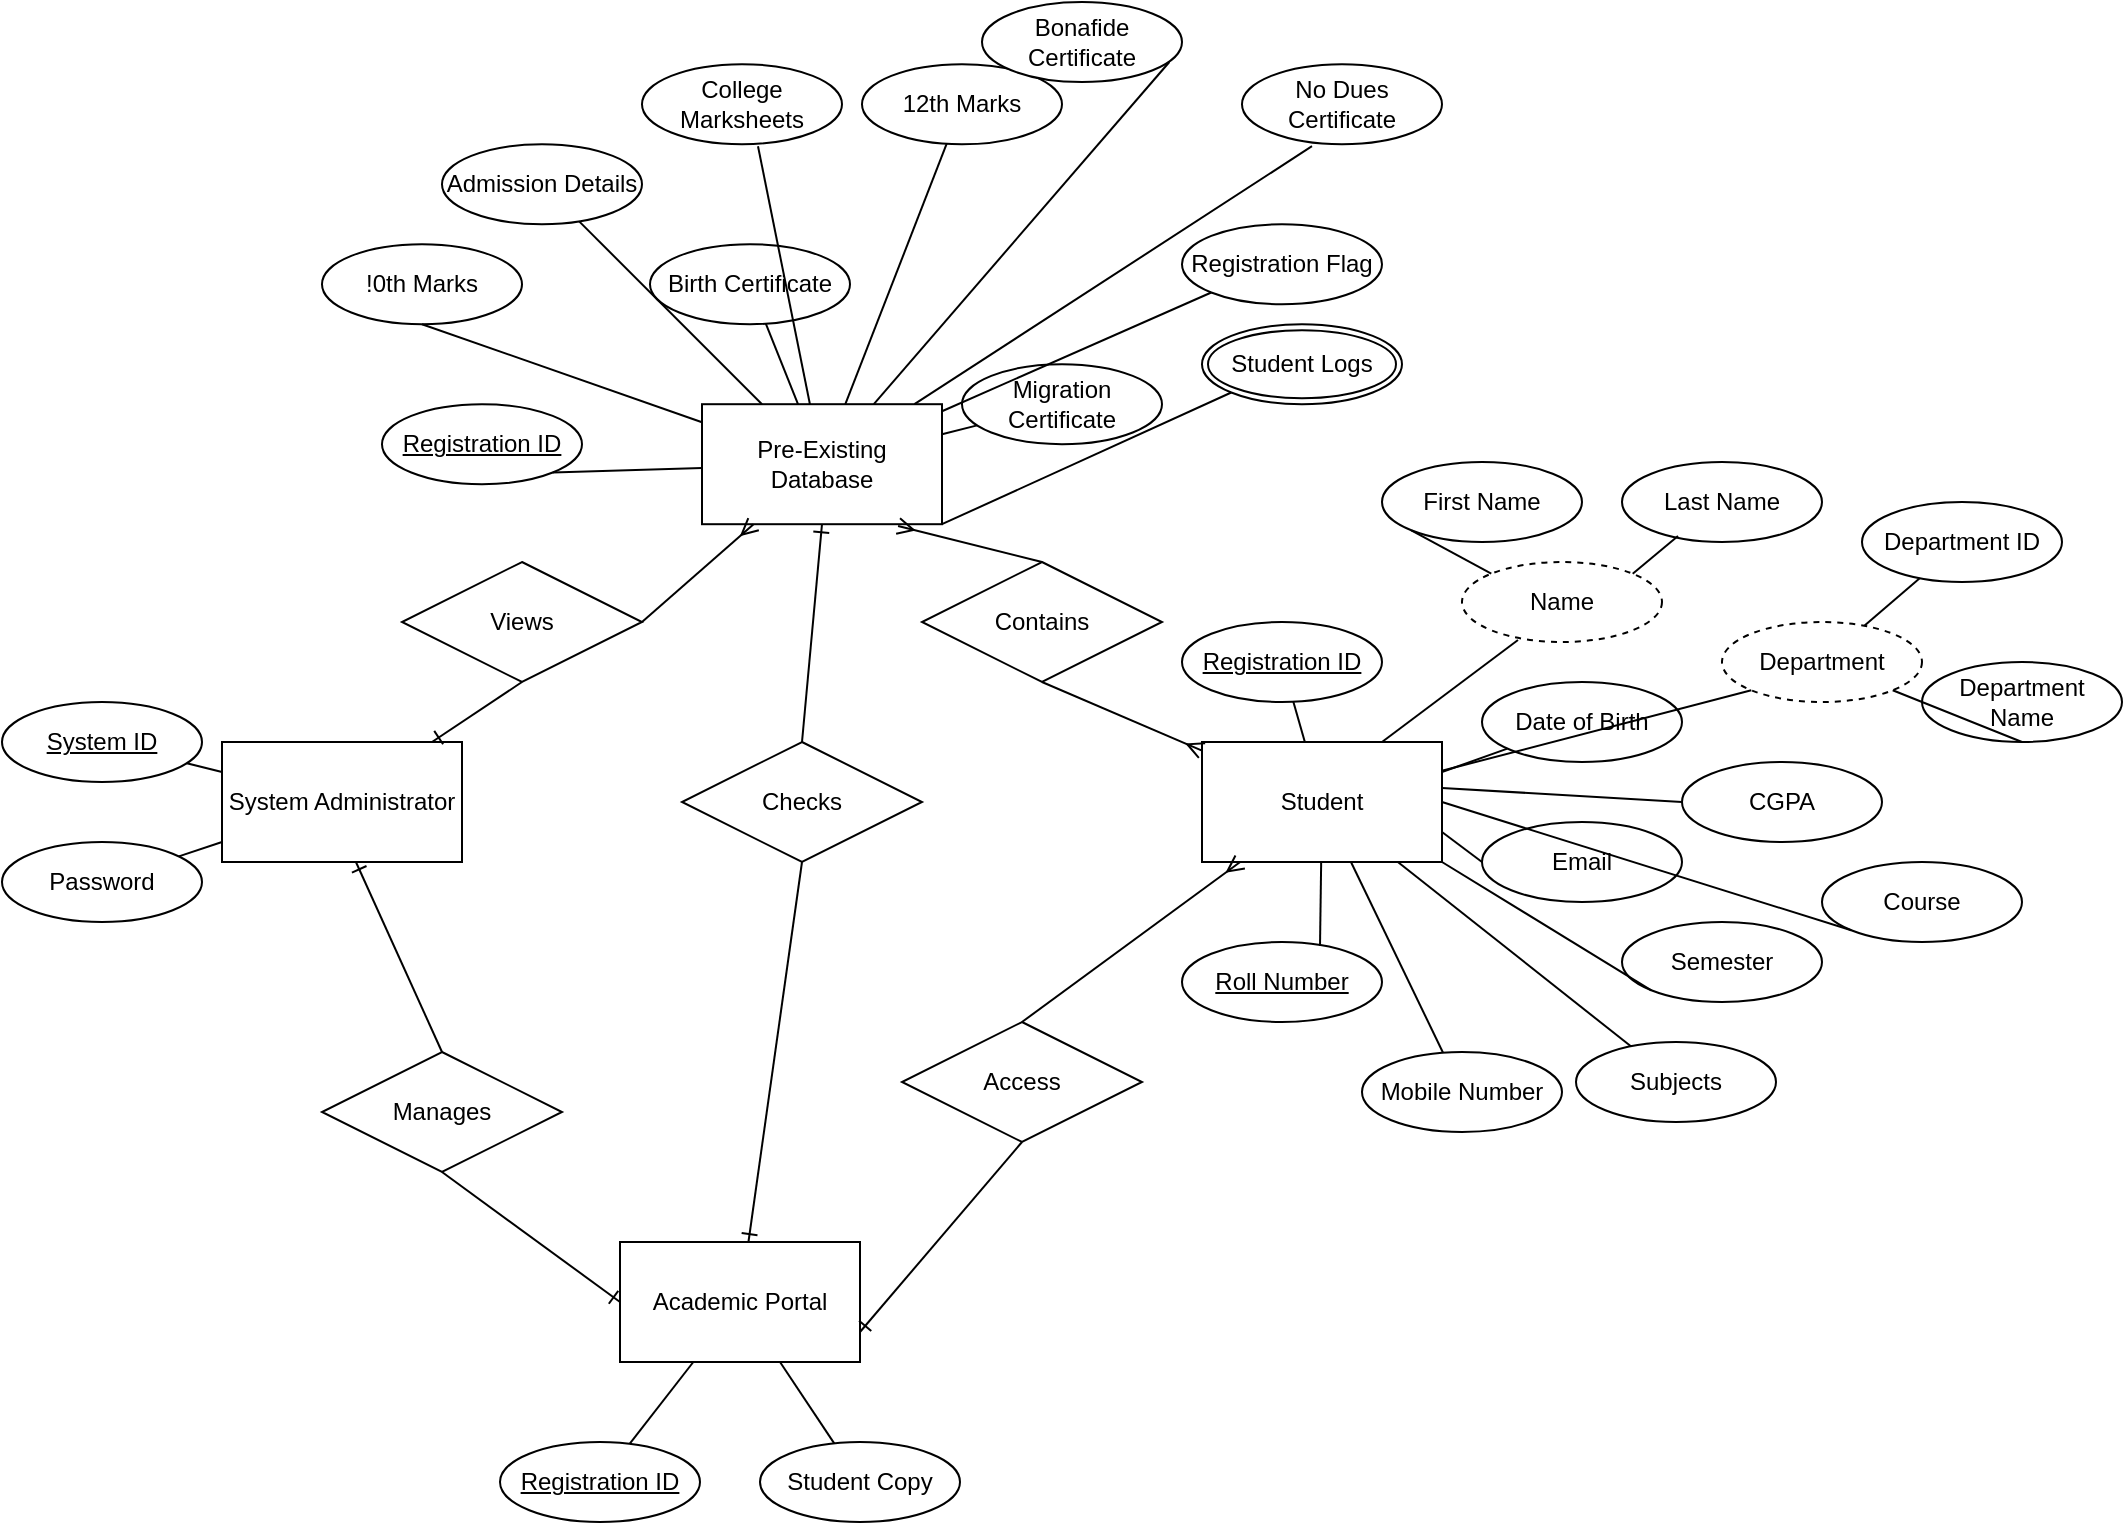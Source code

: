 <mxfile version="21.6.8" type="github">
  <diagram name="Page-1" id="Mexl6bkjyYt5RXLSnS9A">
    <mxGraphModel dx="1222" dy="593" grid="1" gridSize="10" guides="1" tooltips="1" connect="1" arrows="1" fold="1" page="1" pageScale="1" pageWidth="827" pageHeight="1169" math="0" shadow="0">
      <root>
        <mxCell id="0" />
        <mxCell id="1" parent="0" />
        <mxCell id="aAmGh1MJEAgnPkzqeNWj-1" value="&lt;div&gt;Pre-Existing Database&lt;/div&gt;" style="rounded=0;whiteSpace=wrap;html=1;strokeWidth=1;" parent="1" vertex="1">
          <mxGeometry x="400" y="221.1" width="120" height="60" as="geometry" />
        </mxCell>
        <mxCell id="aAmGh1MJEAgnPkzqeNWj-2" value="&lt;div&gt;System Administrator&lt;/div&gt;" style="rounded=0;whiteSpace=wrap;html=1;strokeWidth=1;" parent="1" vertex="1">
          <mxGeometry x="160" y="390" width="120" height="60" as="geometry" />
        </mxCell>
        <mxCell id="aAmGh1MJEAgnPkzqeNWj-3" value="&lt;div&gt;Student&lt;/div&gt;" style="rounded=0;whiteSpace=wrap;html=1;strokeWidth=1;" parent="1" vertex="1">
          <mxGeometry x="650" y="390" width="120" height="60" as="geometry" />
        </mxCell>
        <mxCell id="aAmGh1MJEAgnPkzqeNWj-4" value="&lt;div&gt;Academic Portal&lt;/div&gt;" style="rounded=0;whiteSpace=wrap;html=1;strokeWidth=1;" parent="1" vertex="1">
          <mxGeometry x="359" y="640" width="120" height="60" as="geometry" />
        </mxCell>
        <mxCell id="zF8Zpk3AqR9Y2KQFk6yl-1" value="&lt;div&gt;Password&lt;/div&gt;" style="ellipse;whiteSpace=wrap;html=1;align=center;" vertex="1" parent="1">
          <mxGeometry x="50" y="440" width="100" height="40" as="geometry" />
        </mxCell>
        <mxCell id="zF8Zpk3AqR9Y2KQFk6yl-2" value="&lt;div&gt;System ID&lt;/div&gt;" style="ellipse;whiteSpace=wrap;html=1;align=center;fontStyle=4;" vertex="1" parent="1">
          <mxGeometry x="50" y="370" width="100" height="40" as="geometry" />
        </mxCell>
        <mxCell id="zF8Zpk3AqR9Y2KQFk6yl-3" value="&lt;div&gt;!0th Marks&lt;/div&gt;" style="ellipse;whiteSpace=wrap;html=1;align=center;" vertex="1" parent="1">
          <mxGeometry x="210" y="141.1" width="100" height="40" as="geometry" />
        </mxCell>
        <mxCell id="zF8Zpk3AqR9Y2KQFk6yl-4" value="&lt;div&gt;12th Marks&lt;/div&gt;" style="ellipse;whiteSpace=wrap;html=1;align=center;" vertex="1" parent="1">
          <mxGeometry x="480" y="51.1" width="100" height="40" as="geometry" />
        </mxCell>
        <mxCell id="zF8Zpk3AqR9Y2KQFk6yl-5" value="College Marksheets" style="ellipse;whiteSpace=wrap;html=1;align=center;" vertex="1" parent="1">
          <mxGeometry x="370" y="51.1" width="100" height="40" as="geometry" />
        </mxCell>
        <mxCell id="zF8Zpk3AqR9Y2KQFk6yl-6" value="Registration ID" style="ellipse;whiteSpace=wrap;html=1;align=center;fontStyle=4;" vertex="1" parent="1">
          <mxGeometry x="240" y="221.1" width="100" height="40" as="geometry" />
        </mxCell>
        <mxCell id="zF8Zpk3AqR9Y2KQFk6yl-7" value="Birth Certificate" style="ellipse;whiteSpace=wrap;html=1;align=center;" vertex="1" parent="1">
          <mxGeometry x="374" y="141.1" width="100" height="40" as="geometry" />
        </mxCell>
        <mxCell id="zF8Zpk3AqR9Y2KQFk6yl-8" value="Migration Certificate" style="ellipse;whiteSpace=wrap;html=1;align=center;" vertex="1" parent="1">
          <mxGeometry x="530" y="201.1" width="100" height="40" as="geometry" />
        </mxCell>
        <mxCell id="zF8Zpk3AqR9Y2KQFk6yl-9" value="Admission Details" style="ellipse;whiteSpace=wrap;html=1;align=center;" vertex="1" parent="1">
          <mxGeometry x="270" y="91.1" width="100" height="40" as="geometry" />
        </mxCell>
        <mxCell id="zF8Zpk3AqR9Y2KQFk6yl-10" value="Bonafide Certificate" style="ellipse;whiteSpace=wrap;html=1;align=center;" vertex="1" parent="1">
          <mxGeometry x="540" y="20" width="100" height="40" as="geometry" />
        </mxCell>
        <mxCell id="zF8Zpk3AqR9Y2KQFk6yl-11" value="&lt;div&gt;No Dues Certificate&lt;/div&gt;" style="ellipse;whiteSpace=wrap;html=1;align=center;" vertex="1" parent="1">
          <mxGeometry x="670" y="51.1" width="100" height="40" as="geometry" />
        </mxCell>
        <mxCell id="zF8Zpk3AqR9Y2KQFk6yl-12" value="Registration Flag" style="ellipse;whiteSpace=wrap;html=1;align=center;" vertex="1" parent="1">
          <mxGeometry x="640" y="131.1" width="100" height="40" as="geometry" />
        </mxCell>
        <mxCell id="zF8Zpk3AqR9Y2KQFk6yl-14" value="Student Logs" style="ellipse;shape=doubleEllipse;margin=3;whiteSpace=wrap;html=1;align=center;" vertex="1" parent="1">
          <mxGeometry x="650" y="181.1" width="100" height="40" as="geometry" />
        </mxCell>
        <mxCell id="zF8Zpk3AqR9Y2KQFk6yl-15" value="Student Copy" style="ellipse;whiteSpace=wrap;html=1;align=center;" vertex="1" parent="1">
          <mxGeometry x="429" y="740" width="100" height="40" as="geometry" />
        </mxCell>
        <mxCell id="zF8Zpk3AqR9Y2KQFk6yl-16" value="Registration ID" style="ellipse;whiteSpace=wrap;html=1;align=center;fontStyle=4;" vertex="1" parent="1">
          <mxGeometry x="299" y="740" width="100" height="40" as="geometry" />
        </mxCell>
        <mxCell id="zF8Zpk3AqR9Y2KQFk6yl-18" value="&lt;div&gt;Registration ID&lt;/div&gt;" style="ellipse;whiteSpace=wrap;html=1;align=center;fontStyle=4;" vertex="1" parent="1">
          <mxGeometry x="640" y="330" width="100" height="40" as="geometry" />
        </mxCell>
        <mxCell id="zF8Zpk3AqR9Y2KQFk6yl-20" value="Roll Number" style="ellipse;whiteSpace=wrap;html=1;align=center;fontStyle=4;" vertex="1" parent="1">
          <mxGeometry x="640" y="490" width="100" height="40" as="geometry" />
        </mxCell>
        <mxCell id="zF8Zpk3AqR9Y2KQFk6yl-21" value="First Name" style="ellipse;whiteSpace=wrap;html=1;align=center;" vertex="1" parent="1">
          <mxGeometry x="740" y="250" width="100" height="40" as="geometry" />
        </mxCell>
        <mxCell id="zF8Zpk3AqR9Y2KQFk6yl-22" value="Last Name" style="ellipse;whiteSpace=wrap;html=1;align=center;" vertex="1" parent="1">
          <mxGeometry x="860" y="250" width="100" height="40" as="geometry" />
        </mxCell>
        <mxCell id="zF8Zpk3AqR9Y2KQFk6yl-23" value="Date of Birth" style="ellipse;whiteSpace=wrap;html=1;align=center;" vertex="1" parent="1">
          <mxGeometry x="790" y="360" width="100" height="40" as="geometry" />
        </mxCell>
        <mxCell id="zF8Zpk3AqR9Y2KQFk6yl-24" value="Email" style="ellipse;whiteSpace=wrap;html=1;align=center;" vertex="1" parent="1">
          <mxGeometry x="790" y="430" width="100" height="40" as="geometry" />
        </mxCell>
        <mxCell id="zF8Zpk3AqR9Y2KQFk6yl-25" value="Mobile Number" style="ellipse;whiteSpace=wrap;html=1;align=center;" vertex="1" parent="1">
          <mxGeometry x="730" y="545" width="100" height="40" as="geometry" />
        </mxCell>
        <mxCell id="zF8Zpk3AqR9Y2KQFk6yl-26" value="Semester" style="ellipse;whiteSpace=wrap;html=1;align=center;" vertex="1" parent="1">
          <mxGeometry x="860" y="480" width="100" height="40" as="geometry" />
        </mxCell>
        <mxCell id="zF8Zpk3AqR9Y2KQFk6yl-27" value="CGPA" style="ellipse;whiteSpace=wrap;html=1;align=center;" vertex="1" parent="1">
          <mxGeometry x="890" y="400" width="100" height="40" as="geometry" />
        </mxCell>
        <mxCell id="zF8Zpk3AqR9Y2KQFk6yl-28" value="Department ID" style="ellipse;whiteSpace=wrap;html=1;align=center;" vertex="1" parent="1">
          <mxGeometry x="980" y="270" width="100" height="40" as="geometry" />
        </mxCell>
        <mxCell id="zF8Zpk3AqR9Y2KQFk6yl-30" value="Name" style="ellipse;whiteSpace=wrap;html=1;align=center;dashed=1;" vertex="1" parent="1">
          <mxGeometry x="780" y="300" width="100" height="40" as="geometry" />
        </mxCell>
        <mxCell id="zF8Zpk3AqR9Y2KQFk6yl-32" value="Department" style="ellipse;whiteSpace=wrap;html=1;align=center;dashed=1;" vertex="1" parent="1">
          <mxGeometry x="910" y="330" width="100" height="40" as="geometry" />
        </mxCell>
        <mxCell id="zF8Zpk3AqR9Y2KQFk6yl-33" value="Department Name" style="ellipse;whiteSpace=wrap;html=1;align=center;" vertex="1" parent="1">
          <mxGeometry x="1010" y="350" width="100" height="40" as="geometry" />
        </mxCell>
        <mxCell id="zF8Zpk3AqR9Y2KQFk6yl-34" value="Course" style="ellipse;whiteSpace=wrap;html=1;align=center;" vertex="1" parent="1">
          <mxGeometry x="960" y="450" width="100" height="40" as="geometry" />
        </mxCell>
        <mxCell id="zF8Zpk3AqR9Y2KQFk6yl-35" value="Subjects" style="ellipse;whiteSpace=wrap;html=1;align=center;" vertex="1" parent="1">
          <mxGeometry x="837" y="540" width="100" height="40" as="geometry" />
        </mxCell>
        <mxCell id="zF8Zpk3AqR9Y2KQFk6yl-36" value="" style="endArrow=none;html=1;rounded=0;" edge="1" parent="1" source="zF8Zpk3AqR9Y2KQFk6yl-2" target="aAmGh1MJEAgnPkzqeNWj-2">
          <mxGeometry relative="1" as="geometry">
            <mxPoint x="330" y="430" as="sourcePoint" />
            <mxPoint x="490" y="430" as="targetPoint" />
          </mxGeometry>
        </mxCell>
        <mxCell id="zF8Zpk3AqR9Y2KQFk6yl-37" value="" style="endArrow=none;html=1;rounded=0;" edge="1" parent="1" source="zF8Zpk3AqR9Y2KQFk6yl-1" target="aAmGh1MJEAgnPkzqeNWj-2">
          <mxGeometry relative="1" as="geometry">
            <mxPoint x="330" y="430" as="sourcePoint" />
            <mxPoint x="490" y="430" as="targetPoint" />
          </mxGeometry>
        </mxCell>
        <mxCell id="zF8Zpk3AqR9Y2KQFk6yl-38" value="" style="endArrow=none;html=1;rounded=0;" edge="1" parent="1" source="zF8Zpk3AqR9Y2KQFk6yl-16" target="aAmGh1MJEAgnPkzqeNWj-4">
          <mxGeometry relative="1" as="geometry">
            <mxPoint x="349" y="640" as="sourcePoint" />
            <mxPoint x="509" y="640" as="targetPoint" />
          </mxGeometry>
        </mxCell>
        <mxCell id="zF8Zpk3AqR9Y2KQFk6yl-39" value="" style="endArrow=none;html=1;rounded=0;" edge="1" parent="1" source="aAmGh1MJEAgnPkzqeNWj-4" target="zF8Zpk3AqR9Y2KQFk6yl-15">
          <mxGeometry relative="1" as="geometry">
            <mxPoint x="349" y="640" as="sourcePoint" />
            <mxPoint x="509" y="640" as="targetPoint" />
          </mxGeometry>
        </mxCell>
        <mxCell id="zF8Zpk3AqR9Y2KQFk6yl-40" value="" style="endArrow=none;html=1;rounded=0;entryX=1;entryY=1;entryDx=0;entryDy=0;" edge="1" parent="1" source="aAmGh1MJEAgnPkzqeNWj-1" target="zF8Zpk3AqR9Y2KQFk6yl-6">
          <mxGeometry relative="1" as="geometry">
            <mxPoint x="420" y="231.1" as="sourcePoint" />
            <mxPoint x="580" y="231.1" as="targetPoint" />
          </mxGeometry>
        </mxCell>
        <mxCell id="zF8Zpk3AqR9Y2KQFk6yl-41" value="" style="endArrow=none;html=1;rounded=0;exitX=0.5;exitY=1;exitDx=0;exitDy=0;" edge="1" parent="1" source="zF8Zpk3AqR9Y2KQFk6yl-3" target="aAmGh1MJEAgnPkzqeNWj-1">
          <mxGeometry relative="1" as="geometry">
            <mxPoint x="420" y="231.1" as="sourcePoint" />
            <mxPoint x="580" y="231.1" as="targetPoint" />
          </mxGeometry>
        </mxCell>
        <mxCell id="zF8Zpk3AqR9Y2KQFk6yl-42" value="" style="endArrow=none;html=1;rounded=0;" edge="1" parent="1" source="zF8Zpk3AqR9Y2KQFk6yl-9" target="aAmGh1MJEAgnPkzqeNWj-1">
          <mxGeometry relative="1" as="geometry">
            <mxPoint x="420" y="231.1" as="sourcePoint" />
            <mxPoint x="580" y="231.1" as="targetPoint" />
          </mxGeometry>
        </mxCell>
        <mxCell id="zF8Zpk3AqR9Y2KQFk6yl-43" value="" style="endArrow=none;html=1;rounded=0;" edge="1" parent="1" source="zF8Zpk3AqR9Y2KQFk6yl-7" target="aAmGh1MJEAgnPkzqeNWj-1">
          <mxGeometry relative="1" as="geometry">
            <mxPoint x="420" y="231.1" as="sourcePoint" />
            <mxPoint x="580" y="231.1" as="targetPoint" />
          </mxGeometry>
        </mxCell>
        <mxCell id="zF8Zpk3AqR9Y2KQFk6yl-44" value="" style="endArrow=none;html=1;rounded=0;" edge="1" parent="1" source="zF8Zpk3AqR9Y2KQFk6yl-4" target="aAmGh1MJEAgnPkzqeNWj-1">
          <mxGeometry relative="1" as="geometry">
            <mxPoint x="420" y="231.1" as="sourcePoint" />
            <mxPoint x="580" y="231.1" as="targetPoint" />
          </mxGeometry>
        </mxCell>
        <mxCell id="zF8Zpk3AqR9Y2KQFk6yl-45" value="" style="endArrow=none;html=1;rounded=0;exitX=0.58;exitY=1.025;exitDx=0;exitDy=0;exitPerimeter=0;" edge="1" parent="1" source="zF8Zpk3AqR9Y2KQFk6yl-5" target="aAmGh1MJEAgnPkzqeNWj-1">
          <mxGeometry relative="1" as="geometry">
            <mxPoint x="420" y="231.1" as="sourcePoint" />
            <mxPoint x="580" y="231.1" as="targetPoint" />
          </mxGeometry>
        </mxCell>
        <mxCell id="zF8Zpk3AqR9Y2KQFk6yl-46" value="" style="endArrow=none;html=1;rounded=0;" edge="1" parent="1" target="aAmGh1MJEAgnPkzqeNWj-1">
          <mxGeometry relative="1" as="geometry">
            <mxPoint x="633.682" y="50.005" as="sourcePoint" />
            <mxPoint x="580" y="231.1" as="targetPoint" />
          </mxGeometry>
        </mxCell>
        <mxCell id="zF8Zpk3AqR9Y2KQFk6yl-47" value="" style="endArrow=none;html=1;rounded=0;entryX=0.35;entryY=1.025;entryDx=0;entryDy=0;entryPerimeter=0;" edge="1" parent="1" source="aAmGh1MJEAgnPkzqeNWj-1" target="zF8Zpk3AqR9Y2KQFk6yl-11">
          <mxGeometry relative="1" as="geometry">
            <mxPoint x="420" y="231.1" as="sourcePoint" />
            <mxPoint x="580" y="231.1" as="targetPoint" />
          </mxGeometry>
        </mxCell>
        <mxCell id="zF8Zpk3AqR9Y2KQFk6yl-49" value="" style="endArrow=none;html=1;rounded=0;" edge="1" parent="1" source="aAmGh1MJEAgnPkzqeNWj-1" target="zF8Zpk3AqR9Y2KQFk6yl-8">
          <mxGeometry relative="1" as="geometry">
            <mxPoint x="420" y="231.1" as="sourcePoint" />
            <mxPoint x="580" y="231.1" as="targetPoint" />
          </mxGeometry>
        </mxCell>
        <mxCell id="zF8Zpk3AqR9Y2KQFk6yl-50" value="" style="endArrow=none;html=1;rounded=0;entryX=0;entryY=1;entryDx=0;entryDy=0;" edge="1" parent="1" source="aAmGh1MJEAgnPkzqeNWj-1" target="zF8Zpk3AqR9Y2KQFk6yl-12">
          <mxGeometry relative="1" as="geometry">
            <mxPoint x="420" y="231.1" as="sourcePoint" />
            <mxPoint x="580" y="231.1" as="targetPoint" />
          </mxGeometry>
        </mxCell>
        <mxCell id="zF8Zpk3AqR9Y2KQFk6yl-51" value="" style="endArrow=none;html=1;rounded=0;entryX=0;entryY=1;entryDx=0;entryDy=0;exitX=1;exitY=1;exitDx=0;exitDy=0;" edge="1" parent="1" source="aAmGh1MJEAgnPkzqeNWj-1" target="zF8Zpk3AqR9Y2KQFk6yl-14">
          <mxGeometry relative="1" as="geometry">
            <mxPoint x="420" y="231.1" as="sourcePoint" />
            <mxPoint x="580" y="231.1" as="targetPoint" />
          </mxGeometry>
        </mxCell>
        <mxCell id="zF8Zpk3AqR9Y2KQFk6yl-52" value="" style="endArrow=none;html=1;rounded=0;" edge="1" parent="1" source="aAmGh1MJEAgnPkzqeNWj-3" target="zF8Zpk3AqR9Y2KQFk6yl-18">
          <mxGeometry relative="1" as="geometry">
            <mxPoint x="400" y="430" as="sourcePoint" />
            <mxPoint x="560" y="430" as="targetPoint" />
          </mxGeometry>
        </mxCell>
        <mxCell id="zF8Zpk3AqR9Y2KQFk6yl-53" value="" style="endArrow=none;html=1;rounded=0;exitX=0.69;exitY=0.05;exitDx=0;exitDy=0;exitPerimeter=0;" edge="1" parent="1" source="zF8Zpk3AqR9Y2KQFk6yl-20" target="aAmGh1MJEAgnPkzqeNWj-3">
          <mxGeometry relative="1" as="geometry">
            <mxPoint x="400" y="430" as="sourcePoint" />
            <mxPoint x="560" y="430" as="targetPoint" />
          </mxGeometry>
        </mxCell>
        <mxCell id="zF8Zpk3AqR9Y2KQFk6yl-54" value="" style="endArrow=none;html=1;rounded=0;" edge="1" parent="1" source="zF8Zpk3AqR9Y2KQFk6yl-25" target="aAmGh1MJEAgnPkzqeNWj-3">
          <mxGeometry relative="1" as="geometry">
            <mxPoint x="400" y="430" as="sourcePoint" />
            <mxPoint x="560" y="430" as="targetPoint" />
          </mxGeometry>
        </mxCell>
        <mxCell id="zF8Zpk3AqR9Y2KQFk6yl-55" value="" style="endArrow=none;html=1;rounded=0;" edge="1" parent="1" source="zF8Zpk3AqR9Y2KQFk6yl-35" target="aAmGh1MJEAgnPkzqeNWj-3">
          <mxGeometry relative="1" as="geometry">
            <mxPoint x="400" y="430" as="sourcePoint" />
            <mxPoint x="560" y="430" as="targetPoint" />
          </mxGeometry>
        </mxCell>
        <mxCell id="zF8Zpk3AqR9Y2KQFk6yl-56" value="" style="endArrow=none;html=1;rounded=0;entryX=1;entryY=1;entryDx=0;entryDy=0;exitX=0;exitY=1;exitDx=0;exitDy=0;" edge="1" parent="1" source="zF8Zpk3AqR9Y2KQFk6yl-26" target="aAmGh1MJEAgnPkzqeNWj-3">
          <mxGeometry relative="1" as="geometry">
            <mxPoint x="400" y="430" as="sourcePoint" />
            <mxPoint x="560" y="430" as="targetPoint" />
          </mxGeometry>
        </mxCell>
        <mxCell id="zF8Zpk3AqR9Y2KQFk6yl-57" value="" style="endArrow=none;html=1;rounded=0;entryX=0;entryY=1;entryDx=0;entryDy=0;exitX=1;exitY=0.5;exitDx=0;exitDy=0;" edge="1" parent="1" source="aAmGh1MJEAgnPkzqeNWj-3" target="zF8Zpk3AqR9Y2KQFk6yl-34">
          <mxGeometry relative="1" as="geometry">
            <mxPoint x="400" y="430" as="sourcePoint" />
            <mxPoint x="560" y="430" as="targetPoint" />
          </mxGeometry>
        </mxCell>
        <mxCell id="zF8Zpk3AqR9Y2KQFk6yl-58" value="" style="endArrow=none;html=1;rounded=0;entryX=0;entryY=0.5;entryDx=0;entryDy=0;exitX=1;exitY=0.75;exitDx=0;exitDy=0;" edge="1" parent="1" source="aAmGh1MJEAgnPkzqeNWj-3" target="zF8Zpk3AqR9Y2KQFk6yl-24">
          <mxGeometry relative="1" as="geometry">
            <mxPoint x="400" y="430" as="sourcePoint" />
            <mxPoint x="560" y="430" as="targetPoint" />
          </mxGeometry>
        </mxCell>
        <mxCell id="zF8Zpk3AqR9Y2KQFk6yl-59" value="" style="endArrow=none;html=1;rounded=0;entryX=0;entryY=0.5;entryDx=0;entryDy=0;exitX=1;exitY=0.383;exitDx=0;exitDy=0;exitPerimeter=0;" edge="1" parent="1" source="aAmGh1MJEAgnPkzqeNWj-3" target="zF8Zpk3AqR9Y2KQFk6yl-27">
          <mxGeometry relative="1" as="geometry">
            <mxPoint x="400" y="430" as="sourcePoint" />
            <mxPoint x="560" y="430" as="targetPoint" />
          </mxGeometry>
        </mxCell>
        <mxCell id="zF8Zpk3AqR9Y2KQFk6yl-60" value="" style="endArrow=none;html=1;rounded=0;exitX=1;exitY=0.25;exitDx=0;exitDy=0;" edge="1" parent="1" source="aAmGh1MJEAgnPkzqeNWj-3" target="zF8Zpk3AqR9Y2KQFk6yl-23">
          <mxGeometry relative="1" as="geometry">
            <mxPoint x="400" y="390" as="sourcePoint" />
            <mxPoint x="560" y="390" as="targetPoint" />
          </mxGeometry>
        </mxCell>
        <mxCell id="zF8Zpk3AqR9Y2KQFk6yl-61" value="" style="endArrow=none;html=1;rounded=0;entryX=0.28;entryY=0.975;entryDx=0;entryDy=0;entryPerimeter=0;exitX=0.75;exitY=0;exitDx=0;exitDy=0;" edge="1" parent="1" source="aAmGh1MJEAgnPkzqeNWj-3" target="zF8Zpk3AqR9Y2KQFk6yl-30">
          <mxGeometry relative="1" as="geometry">
            <mxPoint x="400" y="390" as="sourcePoint" />
            <mxPoint x="560" y="390" as="targetPoint" />
          </mxGeometry>
        </mxCell>
        <mxCell id="zF8Zpk3AqR9Y2KQFk6yl-62" value="" style="endArrow=none;html=1;rounded=0;entryX=0;entryY=1;entryDx=0;entryDy=0;" edge="1" parent="1" source="aAmGh1MJEAgnPkzqeNWj-3" target="zF8Zpk3AqR9Y2KQFk6yl-32">
          <mxGeometry relative="1" as="geometry">
            <mxPoint x="400" y="390" as="sourcePoint" />
            <mxPoint x="560" y="390" as="targetPoint" />
          </mxGeometry>
        </mxCell>
        <mxCell id="zF8Zpk3AqR9Y2KQFk6yl-64" value="" style="endArrow=none;html=1;rounded=0;entryX=0;entryY=1;entryDx=0;entryDy=0;exitX=0;exitY=0;exitDx=0;exitDy=0;" edge="1" parent="1" source="zF8Zpk3AqR9Y2KQFk6yl-30" target="zF8Zpk3AqR9Y2KQFk6yl-21">
          <mxGeometry relative="1" as="geometry">
            <mxPoint x="400" y="390" as="sourcePoint" />
            <mxPoint x="560" y="390" as="targetPoint" />
          </mxGeometry>
        </mxCell>
        <mxCell id="zF8Zpk3AqR9Y2KQFk6yl-65" value="" style="endArrow=none;html=1;rounded=0;entryX=0.28;entryY=0.925;entryDx=0;entryDy=0;entryPerimeter=0;exitX=1;exitY=0;exitDx=0;exitDy=0;" edge="1" parent="1" source="zF8Zpk3AqR9Y2KQFk6yl-30" target="zF8Zpk3AqR9Y2KQFk6yl-22">
          <mxGeometry relative="1" as="geometry">
            <mxPoint x="400" y="390" as="sourcePoint" />
            <mxPoint x="560" y="390" as="targetPoint" />
          </mxGeometry>
        </mxCell>
        <mxCell id="zF8Zpk3AqR9Y2KQFk6yl-66" value="" style="endArrow=none;html=1;rounded=0;" edge="1" parent="1" source="zF8Zpk3AqR9Y2KQFk6yl-32" target="zF8Zpk3AqR9Y2KQFk6yl-28">
          <mxGeometry relative="1" as="geometry">
            <mxPoint x="400" y="390" as="sourcePoint" />
            <mxPoint x="560" y="390" as="targetPoint" />
          </mxGeometry>
        </mxCell>
        <mxCell id="zF8Zpk3AqR9Y2KQFk6yl-67" value="" style="endArrow=none;html=1;rounded=0;entryX=0.5;entryY=1;entryDx=0;entryDy=0;" edge="1" parent="1" source="zF8Zpk3AqR9Y2KQFk6yl-32" target="zF8Zpk3AqR9Y2KQFk6yl-33">
          <mxGeometry relative="1" as="geometry">
            <mxPoint x="400" y="390" as="sourcePoint" />
            <mxPoint x="560" y="390" as="targetPoint" />
          </mxGeometry>
        </mxCell>
        <mxCell id="zF8Zpk3AqR9Y2KQFk6yl-71" value="Views" style="shape=rhombus;perimeter=rhombusPerimeter;whiteSpace=wrap;html=1;align=center;" vertex="1" parent="1">
          <mxGeometry x="250" y="300" width="120" height="60" as="geometry" />
        </mxCell>
        <mxCell id="zF8Zpk3AqR9Y2KQFk6yl-73" value="Manages" style="shape=rhombus;perimeter=rhombusPerimeter;whiteSpace=wrap;html=1;align=center;" vertex="1" parent="1">
          <mxGeometry x="210" y="545" width="120" height="60" as="geometry" />
        </mxCell>
        <mxCell id="zF8Zpk3AqR9Y2KQFk6yl-74" value="Checks" style="shape=rhombus;perimeter=rhombusPerimeter;whiteSpace=wrap;html=1;align=center;" vertex="1" parent="1">
          <mxGeometry x="390" y="390" width="120" height="60" as="geometry" />
        </mxCell>
        <mxCell id="zF8Zpk3AqR9Y2KQFk6yl-75" value="Access" style="shape=rhombus;perimeter=rhombusPerimeter;whiteSpace=wrap;html=1;align=center;" vertex="1" parent="1">
          <mxGeometry x="500" y="530" width="120" height="60" as="geometry" />
        </mxCell>
        <mxCell id="zF8Zpk3AqR9Y2KQFk6yl-76" value="Contains" style="shape=rhombus;perimeter=rhombusPerimeter;whiteSpace=wrap;html=1;align=center;" vertex="1" parent="1">
          <mxGeometry x="510" y="300" width="120" height="60" as="geometry" />
        </mxCell>
        <mxCell id="zF8Zpk3AqR9Y2KQFk6yl-79" value="" style="fontSize=12;html=1;endArrow=ERone;endFill=1;rounded=0;exitX=0.5;exitY=0;exitDx=0;exitDy=0;entryX=0.558;entryY=1;entryDx=0;entryDy=0;entryPerimeter=0;" edge="1" parent="1" source="zF8Zpk3AqR9Y2KQFk6yl-73" target="aAmGh1MJEAgnPkzqeNWj-2">
          <mxGeometry width="100" height="100" relative="1" as="geometry">
            <mxPoint x="500" y="510" as="sourcePoint" />
            <mxPoint x="600" y="410" as="targetPoint" />
          </mxGeometry>
        </mxCell>
        <mxCell id="zF8Zpk3AqR9Y2KQFk6yl-81" value="" style="fontSize=12;html=1;endArrow=ERone;endFill=1;rounded=0;exitX=0.5;exitY=1;exitDx=0;exitDy=0;entryX=0;entryY=0.5;entryDx=0;entryDy=0;" edge="1" parent="1" source="zF8Zpk3AqR9Y2KQFk6yl-73" target="aAmGh1MJEAgnPkzqeNWj-4">
          <mxGeometry width="100" height="100" relative="1" as="geometry">
            <mxPoint x="500" y="510" as="sourcePoint" />
            <mxPoint x="600" y="410" as="targetPoint" />
          </mxGeometry>
        </mxCell>
        <mxCell id="zF8Zpk3AqR9Y2KQFk6yl-82" value="" style="fontSize=12;html=1;endArrow=ERone;endFill=1;rounded=0;exitX=0.5;exitY=1;exitDx=0;exitDy=0;" edge="1" parent="1" source="zF8Zpk3AqR9Y2KQFk6yl-71" target="aAmGh1MJEAgnPkzqeNWj-2">
          <mxGeometry width="100" height="100" relative="1" as="geometry">
            <mxPoint x="500" y="510" as="sourcePoint" />
            <mxPoint x="600" y="410" as="targetPoint" />
          </mxGeometry>
        </mxCell>
        <mxCell id="zF8Zpk3AqR9Y2KQFk6yl-83" value="" style="fontSize=12;html=1;endArrow=ERmany;rounded=0;exitX=1;exitY=0.5;exitDx=0;exitDy=0;" edge="1" parent="1" source="zF8Zpk3AqR9Y2KQFk6yl-71" target="aAmGh1MJEAgnPkzqeNWj-1">
          <mxGeometry width="100" height="100" relative="1" as="geometry">
            <mxPoint x="500" y="510" as="sourcePoint" />
            <mxPoint x="600" y="410" as="targetPoint" />
          </mxGeometry>
        </mxCell>
        <mxCell id="zF8Zpk3AqR9Y2KQFk6yl-84" value="" style="fontSize=12;html=1;endArrow=ERmany;rounded=0;entryX=0.817;entryY=1.015;entryDx=0;entryDy=0;entryPerimeter=0;exitX=0.5;exitY=0;exitDx=0;exitDy=0;" edge="1" parent="1" source="zF8Zpk3AqR9Y2KQFk6yl-76" target="aAmGh1MJEAgnPkzqeNWj-1">
          <mxGeometry width="100" height="100" relative="1" as="geometry">
            <mxPoint x="500" y="510" as="sourcePoint" />
            <mxPoint x="600" y="410" as="targetPoint" />
          </mxGeometry>
        </mxCell>
        <mxCell id="zF8Zpk3AqR9Y2KQFk6yl-85" value="" style="fontSize=12;html=1;endArrow=ERmany;rounded=0;exitX=0.5;exitY=1;exitDx=0;exitDy=0;" edge="1" parent="1" source="zF8Zpk3AqR9Y2KQFk6yl-76" target="aAmGh1MJEAgnPkzqeNWj-3">
          <mxGeometry width="100" height="100" relative="1" as="geometry">
            <mxPoint x="500" y="510" as="sourcePoint" />
            <mxPoint x="600" y="410" as="targetPoint" />
          </mxGeometry>
        </mxCell>
        <mxCell id="zF8Zpk3AqR9Y2KQFk6yl-86" value="" style="fontSize=12;html=1;endArrow=ERone;endFill=1;rounded=0;entryX=1;entryY=0.75;entryDx=0;entryDy=0;exitX=0.5;exitY=1;exitDx=0;exitDy=0;" edge="1" parent="1" source="zF8Zpk3AqR9Y2KQFk6yl-75" target="aAmGh1MJEAgnPkzqeNWj-4">
          <mxGeometry width="100" height="100" relative="1" as="geometry">
            <mxPoint x="500" y="510" as="sourcePoint" />
            <mxPoint x="600" y="410" as="targetPoint" />
          </mxGeometry>
        </mxCell>
        <mxCell id="zF8Zpk3AqR9Y2KQFk6yl-87" value="" style="fontSize=12;html=1;endArrow=ERmany;rounded=0;exitX=0.5;exitY=0;exitDx=0;exitDy=0;" edge="1" parent="1" source="zF8Zpk3AqR9Y2KQFk6yl-75" target="aAmGh1MJEAgnPkzqeNWj-3">
          <mxGeometry width="100" height="100" relative="1" as="geometry">
            <mxPoint x="500" y="510" as="sourcePoint" />
            <mxPoint x="600" y="410" as="targetPoint" />
          </mxGeometry>
        </mxCell>
        <mxCell id="zF8Zpk3AqR9Y2KQFk6yl-88" value="" style="fontSize=12;html=1;endArrow=ERone;endFill=1;rounded=0;exitX=0.5;exitY=1;exitDx=0;exitDy=0;" edge="1" parent="1" source="zF8Zpk3AqR9Y2KQFk6yl-74" target="aAmGh1MJEAgnPkzqeNWj-4">
          <mxGeometry width="100" height="100" relative="1" as="geometry">
            <mxPoint x="500" y="510" as="sourcePoint" />
            <mxPoint x="600" y="410" as="targetPoint" />
          </mxGeometry>
        </mxCell>
        <mxCell id="zF8Zpk3AqR9Y2KQFk6yl-89" value="" style="fontSize=12;html=1;endArrow=ERone;endFill=1;rounded=0;entryX=0.5;entryY=1;entryDx=0;entryDy=0;exitX=0.5;exitY=0;exitDx=0;exitDy=0;" edge="1" parent="1" source="zF8Zpk3AqR9Y2KQFk6yl-74" target="aAmGh1MJEAgnPkzqeNWj-1">
          <mxGeometry width="100" height="100" relative="1" as="geometry">
            <mxPoint x="500" y="510" as="sourcePoint" />
            <mxPoint x="600" y="410" as="targetPoint" />
          </mxGeometry>
        </mxCell>
      </root>
    </mxGraphModel>
  </diagram>
</mxfile>
